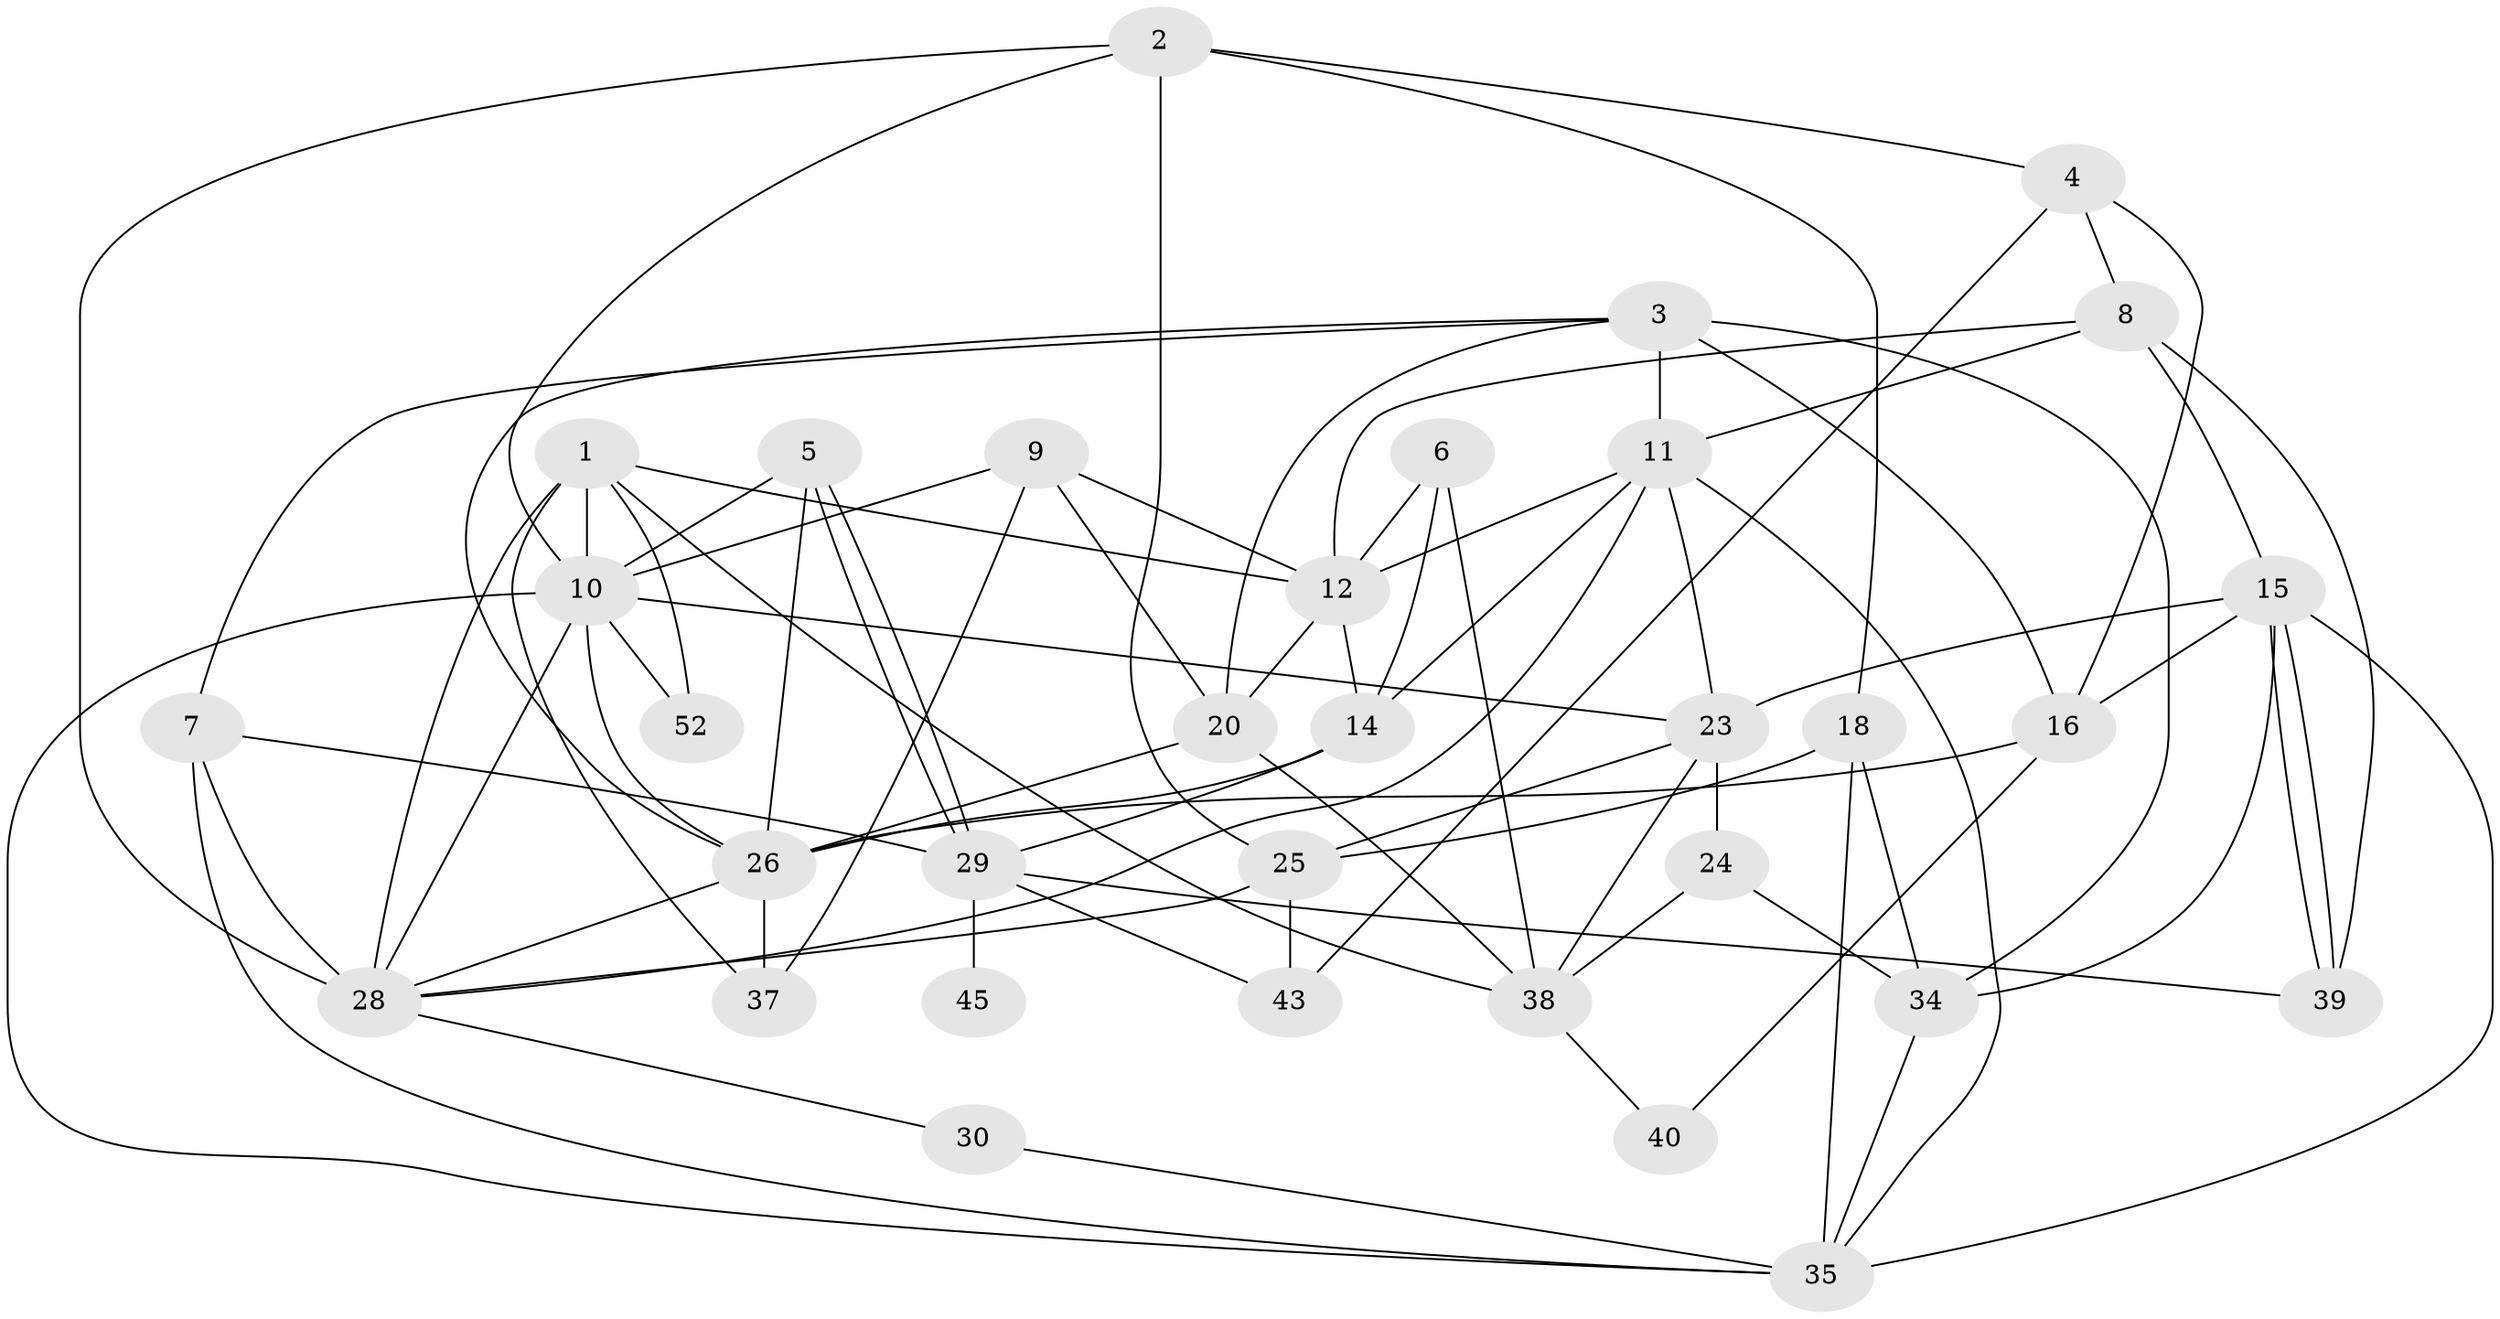// Generated by graph-tools (version 1.1) at 2025/23/03/03/25 07:23:57]
// undirected, 33 vertices, 81 edges
graph export_dot {
graph [start="1"]
  node [color=gray90,style=filled];
  1 [super="+13"];
  2 [super="+42"];
  3 [super="+21"];
  4;
  5;
  6 [super="+31"];
  7 [super="+32"];
  8 [super="+51"];
  9 [super="+36"];
  10 [super="+17"];
  11 [super="+19"];
  12 [super="+27"];
  14 [super="+22"];
  15 [super="+48"];
  16 [super="+54"];
  18;
  20 [super="+44"];
  23 [super="+33"];
  24;
  25 [super="+53"];
  26 [super="+46"];
  28 [super="+41"];
  29 [super="+50"];
  30;
  34 [super="+55"];
  35 [super="+47"];
  37;
  38 [super="+49"];
  39;
  40;
  43;
  45;
  52;
  1 -- 28 [weight=2];
  1 -- 10;
  1 -- 38;
  1 -- 52;
  1 -- 37;
  1 -- 12;
  2 -- 10;
  2 -- 18;
  2 -- 4;
  2 -- 28;
  2 -- 25;
  3 -- 34;
  3 -- 11 [weight=2];
  3 -- 16;
  3 -- 20;
  3 -- 7;
  3 -- 26;
  4 -- 43;
  4 -- 8;
  4 -- 16;
  5 -- 29;
  5 -- 29;
  5 -- 10;
  5 -- 26;
  6 -- 12 [weight=2];
  6 -- 14;
  6 -- 38;
  7 -- 35;
  7 -- 28;
  7 -- 29;
  8 -- 15;
  8 -- 11;
  8 -- 39;
  8 -- 12;
  9 -- 20;
  9 -- 10;
  9 -- 12;
  9 -- 37;
  10 -- 35;
  10 -- 28;
  10 -- 52;
  10 -- 23;
  10 -- 26;
  11 -- 12;
  11 -- 35;
  11 -- 28;
  11 -- 14;
  11 -- 23;
  12 -- 14;
  12 -- 20;
  14 -- 26;
  14 -- 29;
  15 -- 39;
  15 -- 39;
  15 -- 35;
  15 -- 16;
  15 -- 34;
  15 -- 23;
  16 -- 40;
  16 -- 26;
  18 -- 25;
  18 -- 34;
  18 -- 35;
  20 -- 26;
  20 -- 38;
  23 -- 38;
  23 -- 24;
  23 -- 25;
  24 -- 38;
  24 -- 34;
  25 -- 28;
  25 -- 43;
  26 -- 37;
  26 -- 28;
  28 -- 30;
  29 -- 39 [weight=2];
  29 -- 43;
  29 -- 45 [weight=2];
  30 -- 35;
  34 -- 35;
  38 -- 40;
}
